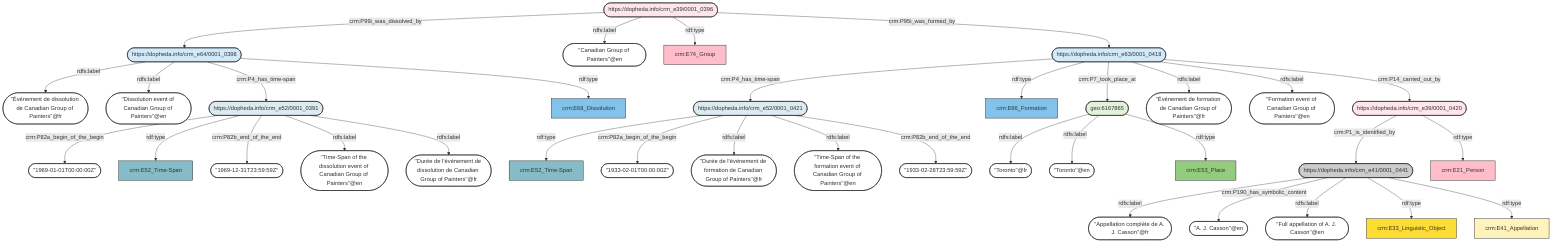 graph TD
classDef Literal fill:#ffffff,stroke:#000000;
classDef CRM_Entity fill:#ffffff,stroke:#000000;
classDef CRM_Entity_URI fill:#ffffff,stroke:#000000;
classDef Temporal_Entity fill:#82c3ec, stroke:#000000;
classDef Temporal_Entity_URI fill:#d2e9f9,stroke:#000000;
classDef Type fill:#fab565, stroke:#000000;
classDef Type_URI fill:#fde7ce,stroke:#000000;
classDef Time-Span fill:#86bcc8, stroke:#000000;
classDef Time-Span_URI fill:#dcebef,stroke:#000000;
classDef Appellation fill:#fef3ba, stroke:#000000;
classDef Appellation_URI fill:#fffae6,stroke:#000000;
classDef Place fill:#94cc7d, stroke:#000000;
classDef Place_URI fill:#e1f1da,stroke:#000000;
classDef Persistent_Item fill:#ffffff, stroke:#000000;
classDef Persistent_Item_URI fill:#ffffff,stroke:#000000;
classDef Conceptual_Object fill:#fddc34, stroke:#000000;
classDef Conceptual_Object_URI fill:#fef6cd,stroke:#000000;
classDef Physical_Thing fill:#e1ba9c, stroke:#000000;
classDef Physical_Thing_URI fill:#f3e5d8,stroke:#000000;
classDef Actor fill:#ffbdca, stroke:#000000;
classDef Actor_URI fill:#ffe6eb,stroke:#000000;
classDef PC_Classes fill:#cc80ff, stroke:#000000;
classDef PC_Classes_URI fill:#ebccff,stroke:#000000;
classDef Multi_URI fill:#cccccc,stroke:#000000;

0(["https://dopheda.info/crm_e63/0001_0418"]) -->|crm:P4_has_time-span| 1(["https://dopheda.info/crm_e52/0001_0421"])
2(["https://dopheda.info/crm_e39/0001_0396"]) -->|crm:P99i_was_dissolved_by| 3(["https://dopheda.info/crm_e64/0001_0398"])
4(["geo:6167865"]) -->|rdfs:label| 5(["''Toronto''@fr"]):::Literal
6(["https://dopheda.info/crm_e41/0001_0441"]) -->|rdfs:label| 7(["''Appellation complète de A. J. Casson''@fr"]):::Literal
8(["https://dopheda.info/crm_e52/0001_0391"]) -->|crm:P82a_begin_of_the_begin| 9(["''1969-01-01T00:00:00Z''"]):::Literal
0(["https://dopheda.info/crm_e63/0001_0418"]):::Temporal_Entity_URI -->|rdf:type| 10["crm:E66_Formation"]:::Temporal_Entity
11(["https://dopheda.info/crm_e39/0001_0420"]) -->|crm:P1_is_identified_by| 6(["https://dopheda.info/crm_e41/0001_0441"])
1(["https://dopheda.info/crm_e52/0001_0421"]):::Time-Span_URI -->|rdf:type| 12["crm:E52_Time-Span"]:::Time-Span
4(["geo:6167865"]) -->|rdfs:label| 13(["''Toronto''@en"]):::Literal
0(["https://dopheda.info/crm_e63/0001_0418"]) -->|crm:P7_took_place_at| 4(["geo:6167865"])
1(["https://dopheda.info/crm_e52/0001_0421"]) -->|crm:P82a_begin_of_the_begin| 14(["''1933-02-01T00:00:00Z''"]):::Literal
4(["geo:6167865"]):::Place_URI -->|rdf:type| 15["crm:E53_Place"]:::Place
8(["https://dopheda.info/crm_e52/0001_0391"]):::Time-Span_URI -->|rdf:type| 16["crm:E52_Time-Span"]:::Time-Span
1(["https://dopheda.info/crm_e52/0001_0421"]) -->|rdfs:label| 17(["''Durée de l’événement de formation de Canadian Group of Painters''@fr"]):::Literal
1(["https://dopheda.info/crm_e52/0001_0421"]) -->|rdfs:label| 18(["''Time-Span of the formation event of Canadian Group of Painters''@en"]):::Literal
3(["https://dopheda.info/crm_e64/0001_0398"]) -->|rdfs:label| 19(["''Événement de dissolution de Canadian Group of Painters''@fr"]):::Literal
6(["https://dopheda.info/crm_e41/0001_0441"]) -->|crm:P190_has_symbolic_content| 20(["''A. J. Casson''@en"]):::Literal
3(["https://dopheda.info/crm_e64/0001_0398"]) -->|rdfs:label| 21(["''Dissolution event of Canadian Group of Painters''@en"]):::Literal
6(["https://dopheda.info/crm_e41/0001_0441"]) -->|rdfs:label| 22(["''Full appellation of A. J. Casson''@en"]):::Literal
2(["https://dopheda.info/crm_e39/0001_0396"]) -->|rdfs:label| 23(["''Canadian Group of Painters''@en"]):::Literal
8(["https://dopheda.info/crm_e52/0001_0391"]) -->|crm:P82b_end_of_the_end| 24(["''1969-12-31T23:59:59Z''"]):::Literal
1(["https://dopheda.info/crm_e52/0001_0421"]) -->|crm:P82b_end_of_the_end| 25(["''1933-02-28T23:59:59Z''"]):::Literal
0(["https://dopheda.info/crm_e63/0001_0418"]) -->|rdfs:label| 26(["''Événement de formation de Canadian Group of Painters''@fr"]):::Literal
11(["https://dopheda.info/crm_e39/0001_0420"]):::Actor_URI -->|rdf:type| 27["crm:E21_Person"]:::Actor
2(["https://dopheda.info/crm_e39/0001_0396"]):::Actor_URI -->|rdf:type| 28["crm:E74_Group"]:::Actor
8(["https://dopheda.info/crm_e52/0001_0391"]) -->|rdfs:label| 29(["''Time-Span of the dissolution event of Canadian Group of Painters''@en"]):::Literal
8(["https://dopheda.info/crm_e52/0001_0391"]) -->|rdfs:label| 30(["''Durée de l’événement de dissolution de Canadian Group of Painters''@fr"]):::Literal
3(["https://dopheda.info/crm_e64/0001_0398"]) -->|crm:P4_has_time-span| 8(["https://dopheda.info/crm_e52/0001_0391"])
6(["https://dopheda.info/crm_e41/0001_0441"]):::Conceptual_Object_URI -->|rdf:type| 31["crm:E33_Linguistic_Object"]:::Conceptual_Object
3(["https://dopheda.info/crm_e64/0001_0398"]):::Temporal_Entity_URI -->|rdf:type| 32["crm:E68_Dissolution"]:::Temporal_Entity
6(["https://dopheda.info/crm_e41/0001_0441"]):::Multi_URI -->|rdf:type| 33["crm:E41_Appellation"]:::Appellation
0(["https://dopheda.info/crm_e63/0001_0418"]) -->|rdfs:label| 34(["''Formation event of Canadian Group of Painters''@en"]):::Literal
0(["https://dopheda.info/crm_e63/0001_0418"]) -->|crm:P14_carried_out_by| 11(["https://dopheda.info/crm_e39/0001_0420"])
2(["https://dopheda.info/crm_e39/0001_0396"]) -->|crm:P95i_was_formed_by| 0(["https://dopheda.info/crm_e63/0001_0418"])